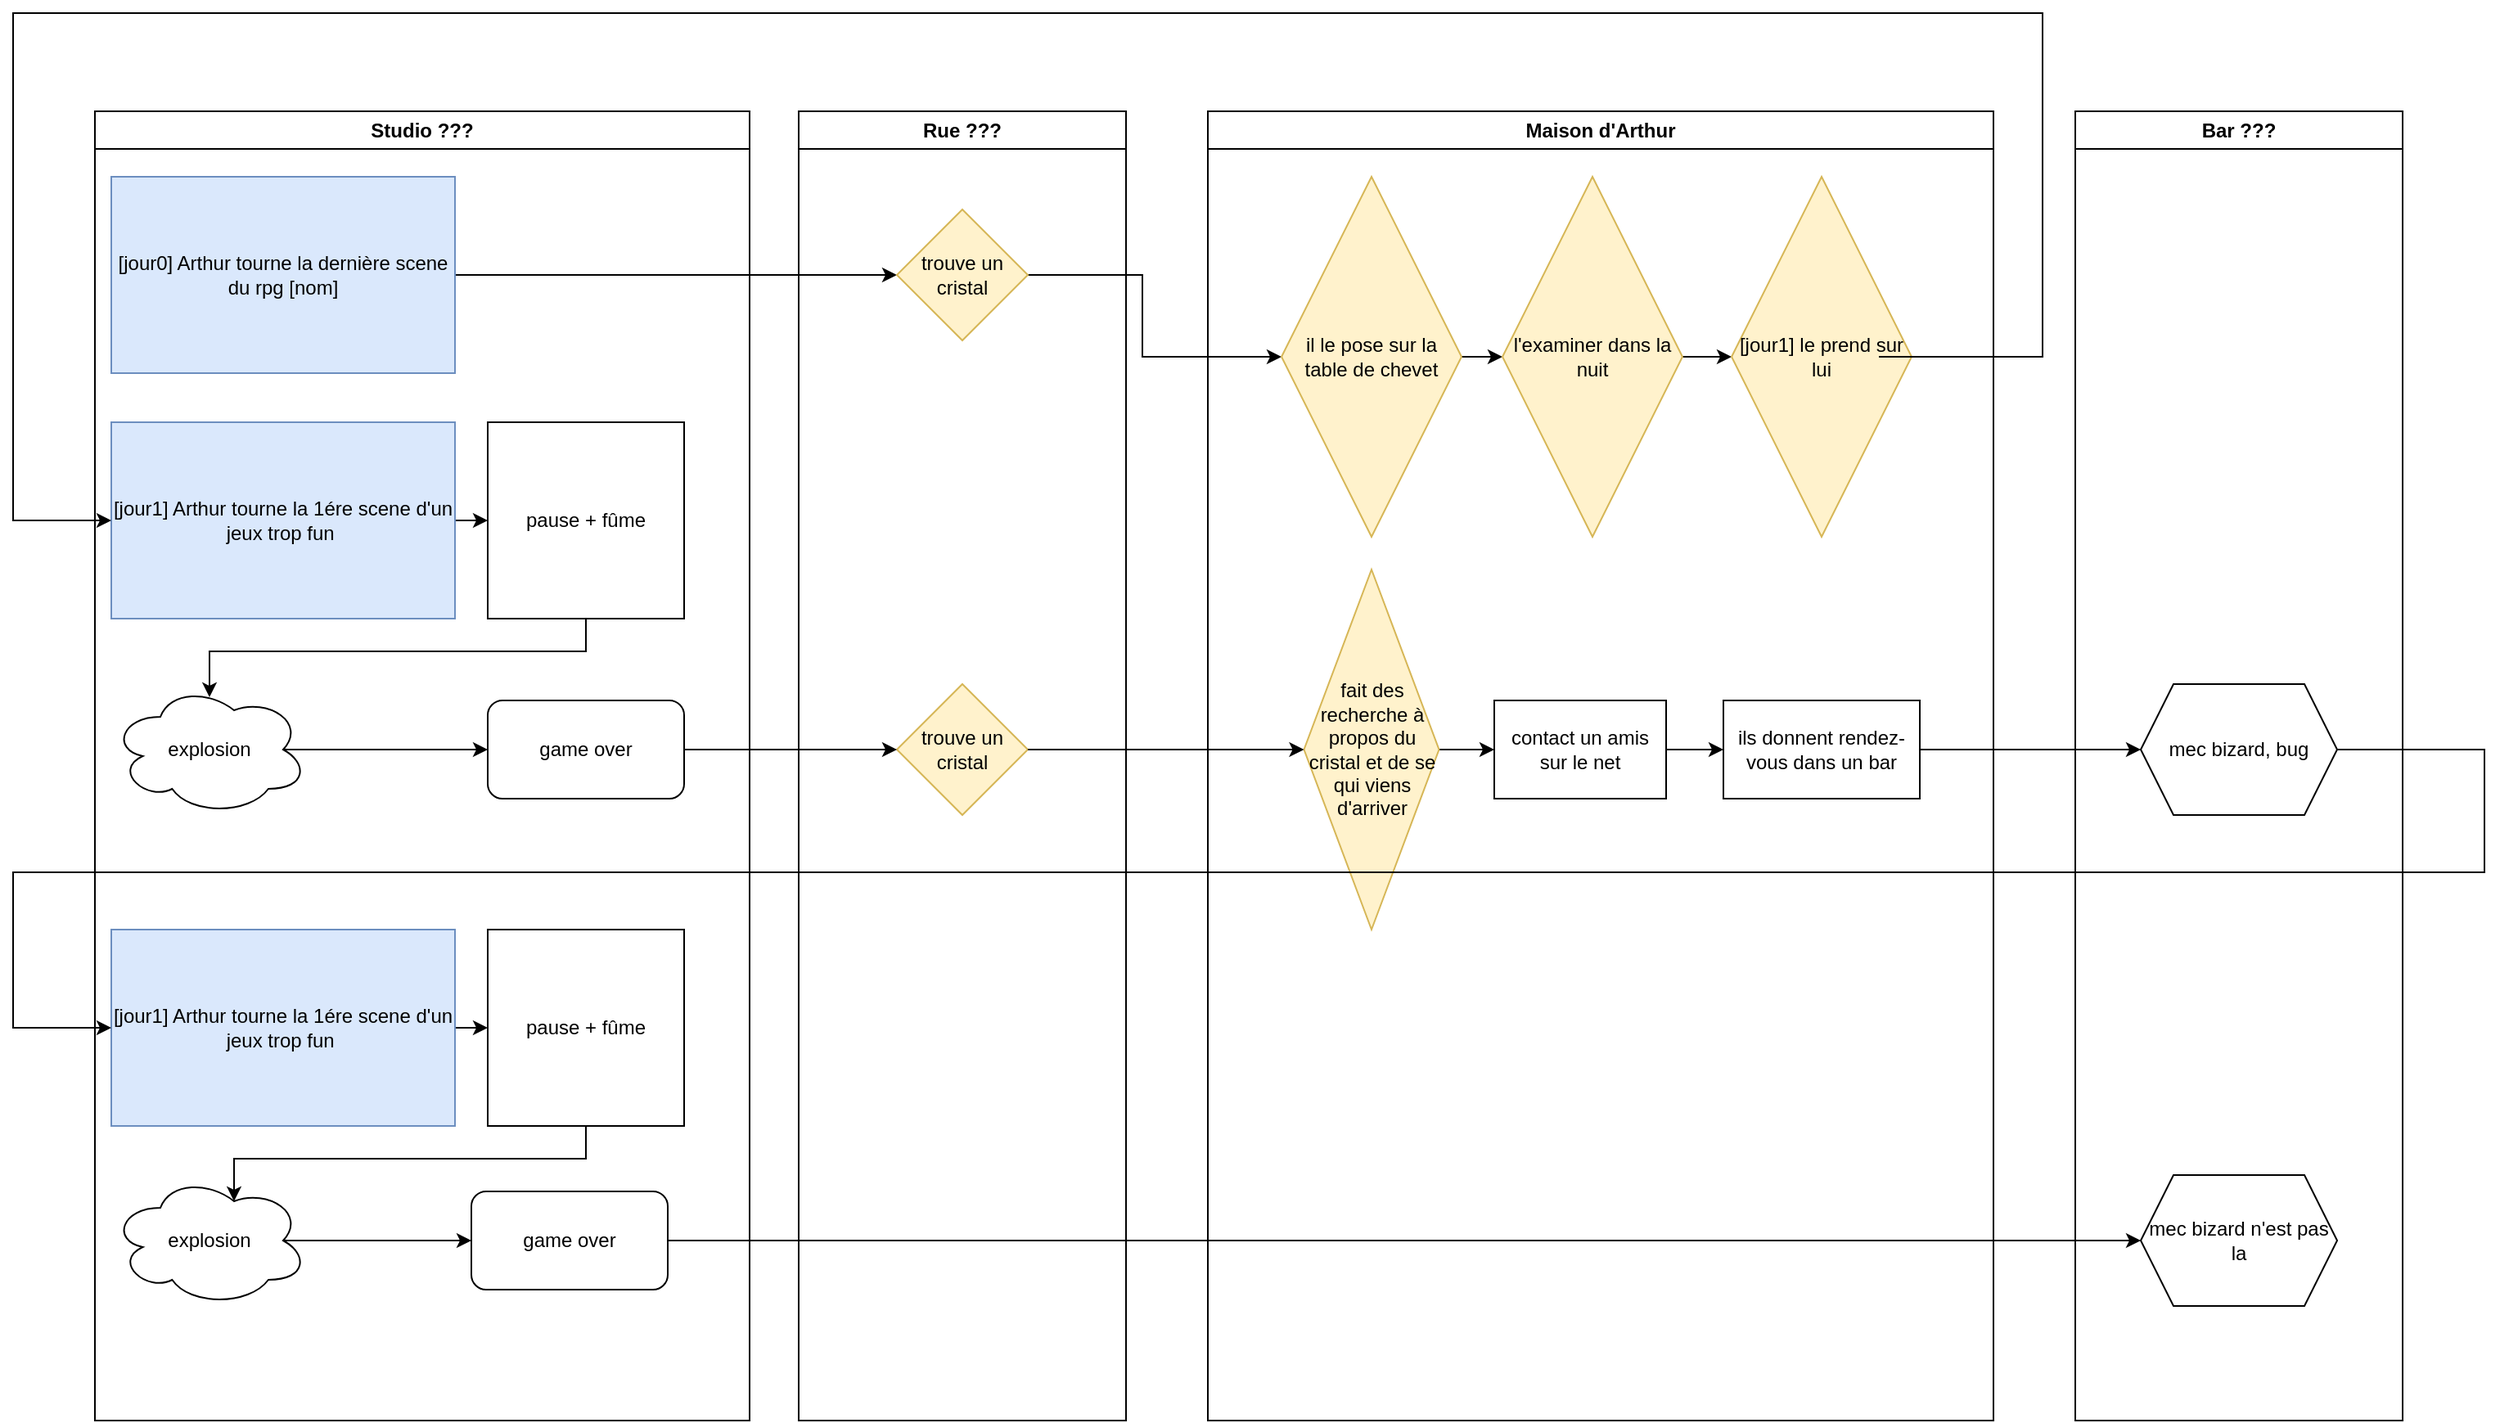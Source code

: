 <mxfile version="27.0.2">
  <diagram name="Page-1" id="0fQpdRSpl3urhg_21Qoy">
    <mxGraphModel dx="2239" dy="1264" grid="1" gridSize="10" guides="1" tooltips="1" connect="1" arrows="1" fold="1" page="1" pageScale="1" pageWidth="827" pageHeight="1169" math="0" shadow="0">
      <root>
        <mxCell id="0" />
        <mxCell id="1" parent="0" />
        <mxCell id="EfPrC7dd3aBU_dB0t7VK-15" style="edgeStyle=orthogonalEdgeStyle;rounded=0;orthogonalLoop=1;jettySize=auto;html=1;exitX=1;exitY=0.5;exitDx=0;exitDy=0;entryX=0;entryY=0.5;entryDx=0;entryDy=0;" edge="1" parent="1" source="EfPrC7dd3aBU_dB0t7VK-1" target="EfPrC7dd3aBU_dB0t7VK-2">
          <mxGeometry relative="1" as="geometry" />
        </mxCell>
        <mxCell id="EfPrC7dd3aBU_dB0t7VK-16" style="edgeStyle=orthogonalEdgeStyle;rounded=0;orthogonalLoop=1;jettySize=auto;html=1;exitX=1;exitY=0.5;exitDx=0;exitDy=0;entryX=0;entryY=0.5;entryDx=0;entryDy=0;" edge="1" parent="1" source="EfPrC7dd3aBU_dB0t7VK-2" target="EfPrC7dd3aBU_dB0t7VK-14">
          <mxGeometry relative="1" as="geometry">
            <Array as="points">
              <mxPoint x="600" y="200" />
              <mxPoint x="600" y="250" />
            </Array>
          </mxGeometry>
        </mxCell>
        <mxCell id="EfPrC7dd3aBU_dB0t7VK-8" value="Maison d&#39;Arthur" style="swimlane;whiteSpace=wrap;html=1;" vertex="1" parent="1">
          <mxGeometry x="640" y="100" width="480" height="800" as="geometry" />
        </mxCell>
        <mxCell id="EfPrC7dd3aBU_dB0t7VK-21" style="edgeStyle=orthogonalEdgeStyle;rounded=0;orthogonalLoop=1;jettySize=auto;html=1;exitX=1;exitY=0.5;exitDx=0;exitDy=0;entryX=0;entryY=0.5;entryDx=0;entryDy=0;" edge="1" parent="EfPrC7dd3aBU_dB0t7VK-8" source="EfPrC7dd3aBU_dB0t7VK-14" target="EfPrC7dd3aBU_dB0t7VK-20">
          <mxGeometry relative="1" as="geometry" />
        </mxCell>
        <mxCell id="EfPrC7dd3aBU_dB0t7VK-14" value="il le pose sur la table de chevet" style="rhombus;whiteSpace=wrap;html=1;fillColor=#fff2cc;strokeColor=#d6b656;" vertex="1" parent="EfPrC7dd3aBU_dB0t7VK-8">
          <mxGeometry x="45" y="40" width="110" height="220" as="geometry" />
        </mxCell>
        <mxCell id="EfPrC7dd3aBU_dB0t7VK-28" style="edgeStyle=orthogonalEdgeStyle;rounded=0;orthogonalLoop=1;jettySize=auto;html=1;exitX=1;exitY=0.5;exitDx=0;exitDy=0;entryX=0;entryY=0.5;entryDx=0;entryDy=0;" edge="1" parent="EfPrC7dd3aBU_dB0t7VK-8" source="EfPrC7dd3aBU_dB0t7VK-20" target="EfPrC7dd3aBU_dB0t7VK-27">
          <mxGeometry relative="1" as="geometry" />
        </mxCell>
        <mxCell id="EfPrC7dd3aBU_dB0t7VK-20" value="l&#39;examiner dans la nuit" style="rhombus;whiteSpace=wrap;html=1;fillColor=#fff2cc;strokeColor=#d6b656;" vertex="1" parent="EfPrC7dd3aBU_dB0t7VK-8">
          <mxGeometry x="180" y="40" width="110" height="220" as="geometry" />
        </mxCell>
        <mxCell id="EfPrC7dd3aBU_dB0t7VK-27" value="[jour1] le prend sur lui" style="rhombus;whiteSpace=wrap;html=1;fillColor=#fff2cc;strokeColor=#d6b656;" vertex="1" parent="EfPrC7dd3aBU_dB0t7VK-8">
          <mxGeometry x="320" y="40" width="110" height="220" as="geometry" />
        </mxCell>
        <mxCell id="EfPrC7dd3aBU_dB0t7VK-38" style="edgeStyle=orthogonalEdgeStyle;rounded=0;orthogonalLoop=1;jettySize=auto;html=1;exitX=1;exitY=0.5;exitDx=0;exitDy=0;entryX=0;entryY=0.5;entryDx=0;entryDy=0;" edge="1" parent="EfPrC7dd3aBU_dB0t7VK-8" source="EfPrC7dd3aBU_dB0t7VK-35" target="EfPrC7dd3aBU_dB0t7VK-37">
          <mxGeometry relative="1" as="geometry" />
        </mxCell>
        <mxCell id="EfPrC7dd3aBU_dB0t7VK-35" value="fait des recherche à propos du cristal et de se qui viens d&#39;arriver" style="rhombus;whiteSpace=wrap;html=1;fillColor=#fff2cc;strokeColor=#d6b656;" vertex="1" parent="EfPrC7dd3aBU_dB0t7VK-8">
          <mxGeometry x="58.75" y="280" width="82.5" height="220" as="geometry" />
        </mxCell>
        <mxCell id="EfPrC7dd3aBU_dB0t7VK-37" value="contact un amis sur le net" style="rounded=0;whiteSpace=wrap;html=1;" vertex="1" parent="EfPrC7dd3aBU_dB0t7VK-8">
          <mxGeometry x="175" y="360" width="105" height="60" as="geometry" />
        </mxCell>
        <mxCell id="EfPrC7dd3aBU_dB0t7VK-43" value="ils donnent rendez-vous dans un bar" style="rounded=0;whiteSpace=wrap;html=1;" vertex="1" parent="EfPrC7dd3aBU_dB0t7VK-8">
          <mxGeometry x="315" y="360" width="120" height="60" as="geometry" />
        </mxCell>
        <mxCell id="EfPrC7dd3aBU_dB0t7VK-44" style="edgeStyle=orthogonalEdgeStyle;rounded=0;orthogonalLoop=1;jettySize=auto;html=1;exitX=1;exitY=0.5;exitDx=0;exitDy=0;entryX=0;entryY=0.5;entryDx=0;entryDy=0;" edge="1" parent="EfPrC7dd3aBU_dB0t7VK-8" source="EfPrC7dd3aBU_dB0t7VK-37" target="EfPrC7dd3aBU_dB0t7VK-43">
          <mxGeometry relative="1" as="geometry" />
        </mxCell>
        <mxCell id="EfPrC7dd3aBU_dB0t7VK-9" value="Studio ???" style="swimlane;whiteSpace=wrap;html=1;" vertex="1" parent="1">
          <mxGeometry x="-40" y="100" width="400" height="800" as="geometry" />
        </mxCell>
        <mxCell id="EfPrC7dd3aBU_dB0t7VK-25" style="edgeStyle=orthogonalEdgeStyle;rounded=0;orthogonalLoop=1;jettySize=auto;html=1;exitX=1;exitY=0.5;exitDx=0;exitDy=0;entryX=0;entryY=0.5;entryDx=0;entryDy=0;" edge="1" parent="EfPrC7dd3aBU_dB0t7VK-9" source="EfPrC7dd3aBU_dB0t7VK-17" target="EfPrC7dd3aBU_dB0t7VK-24">
          <mxGeometry relative="1" as="geometry" />
        </mxCell>
        <mxCell id="EfPrC7dd3aBU_dB0t7VK-17" value="[jour1] Arthur tourne la 1ére scene d&#39;un jeux trop fun&amp;nbsp;" style="rounded=0;whiteSpace=wrap;html=1;fillColor=#dae8fc;strokeColor=#6c8ebf;" vertex="1" parent="EfPrC7dd3aBU_dB0t7VK-9">
          <mxGeometry x="10" y="190" width="210" height="120" as="geometry" />
        </mxCell>
        <mxCell id="EfPrC7dd3aBU_dB0t7VK-32" style="edgeStyle=orthogonalEdgeStyle;rounded=0;orthogonalLoop=1;jettySize=auto;html=1;exitX=0.875;exitY=0.5;exitDx=0;exitDy=0;exitPerimeter=0;entryX=0;entryY=0.5;entryDx=0;entryDy=0;" edge="1" parent="EfPrC7dd3aBU_dB0t7VK-9" source="EfPrC7dd3aBU_dB0t7VK-18" target="EfPrC7dd3aBU_dB0t7VK-31">
          <mxGeometry relative="1" as="geometry" />
        </mxCell>
        <mxCell id="EfPrC7dd3aBU_dB0t7VK-18" value="explosion" style="ellipse;shape=cloud;whiteSpace=wrap;html=1;" vertex="1" parent="EfPrC7dd3aBU_dB0t7VK-9">
          <mxGeometry x="10" y="350" width="120" height="80" as="geometry" />
        </mxCell>
        <mxCell id="EfPrC7dd3aBU_dB0t7VK-26" style="edgeStyle=orthogonalEdgeStyle;rounded=0;orthogonalLoop=1;jettySize=auto;html=1;exitX=0.5;exitY=1;exitDx=0;exitDy=0;entryX=0.5;entryY=0.1;entryDx=0;entryDy=0;entryPerimeter=0;" edge="1" parent="EfPrC7dd3aBU_dB0t7VK-9" source="EfPrC7dd3aBU_dB0t7VK-24" target="EfPrC7dd3aBU_dB0t7VK-18">
          <mxGeometry relative="1" as="geometry" />
        </mxCell>
        <mxCell id="EfPrC7dd3aBU_dB0t7VK-24" value="pause + fûme" style="rounded=0;whiteSpace=wrap;html=1;" vertex="1" parent="EfPrC7dd3aBU_dB0t7VK-9">
          <mxGeometry x="240" y="190" width="120" height="120" as="geometry" />
        </mxCell>
        <mxCell id="EfPrC7dd3aBU_dB0t7VK-1" value="[jour0] Arthur tourne la dernière scene du rpg [nom]" style="rounded=0;whiteSpace=wrap;html=1;fillColor=#dae8fc;strokeColor=#6c8ebf;" vertex="1" parent="EfPrC7dd3aBU_dB0t7VK-9">
          <mxGeometry x="10" y="40" width="210" height="120" as="geometry" />
        </mxCell>
        <mxCell id="EfPrC7dd3aBU_dB0t7VK-31" value="game over" style="rounded=1;whiteSpace=wrap;html=1;" vertex="1" parent="EfPrC7dd3aBU_dB0t7VK-9">
          <mxGeometry x="240" y="360" width="120" height="60" as="geometry" />
        </mxCell>
        <mxCell id="EfPrC7dd3aBU_dB0t7VK-48" style="edgeStyle=orthogonalEdgeStyle;rounded=0;orthogonalLoop=1;jettySize=auto;html=1;exitX=1;exitY=0.5;exitDx=0;exitDy=0;entryX=0;entryY=0.5;entryDx=0;entryDy=0;" edge="1" parent="EfPrC7dd3aBU_dB0t7VK-9" source="EfPrC7dd3aBU_dB0t7VK-42" target="EfPrC7dd3aBU_dB0t7VK-47">
          <mxGeometry relative="1" as="geometry" />
        </mxCell>
        <mxCell id="EfPrC7dd3aBU_dB0t7VK-42" value="[jour1] Arthur tourne la 1ére scene d&#39;un jeux trop fun&amp;nbsp;" style="rounded=0;whiteSpace=wrap;html=1;fillColor=#dae8fc;strokeColor=#6c8ebf;" vertex="1" parent="EfPrC7dd3aBU_dB0t7VK-9">
          <mxGeometry x="10" y="500" width="210" height="120" as="geometry" />
        </mxCell>
        <mxCell id="EfPrC7dd3aBU_dB0t7VK-47" value="pause + fûme" style="rounded=0;whiteSpace=wrap;html=1;" vertex="1" parent="EfPrC7dd3aBU_dB0t7VK-9">
          <mxGeometry x="240" y="500" width="120" height="120" as="geometry" />
        </mxCell>
        <mxCell id="EfPrC7dd3aBU_dB0t7VK-52" style="edgeStyle=orthogonalEdgeStyle;rounded=0;orthogonalLoop=1;jettySize=auto;html=1;exitX=0.875;exitY=0.5;exitDx=0;exitDy=0;exitPerimeter=0;entryX=0;entryY=0.5;entryDx=0;entryDy=0;" edge="1" parent="EfPrC7dd3aBU_dB0t7VK-9" source="EfPrC7dd3aBU_dB0t7VK-49" target="EfPrC7dd3aBU_dB0t7VK-51">
          <mxGeometry relative="1" as="geometry" />
        </mxCell>
        <mxCell id="EfPrC7dd3aBU_dB0t7VK-49" value="explosion" style="ellipse;shape=cloud;whiteSpace=wrap;html=1;" vertex="1" parent="EfPrC7dd3aBU_dB0t7VK-9">
          <mxGeometry x="10" y="650" width="120" height="80" as="geometry" />
        </mxCell>
        <mxCell id="EfPrC7dd3aBU_dB0t7VK-50" style="edgeStyle=orthogonalEdgeStyle;rounded=0;orthogonalLoop=1;jettySize=auto;html=1;exitX=0.5;exitY=1;exitDx=0;exitDy=0;entryX=0.625;entryY=0.2;entryDx=0;entryDy=0;entryPerimeter=0;" edge="1" parent="EfPrC7dd3aBU_dB0t7VK-9" source="EfPrC7dd3aBU_dB0t7VK-47" target="EfPrC7dd3aBU_dB0t7VK-49">
          <mxGeometry relative="1" as="geometry">
            <Array as="points">
              <mxPoint x="300" y="640" />
              <mxPoint x="85" y="640" />
            </Array>
          </mxGeometry>
        </mxCell>
        <mxCell id="EfPrC7dd3aBU_dB0t7VK-51" value="game over" style="rounded=1;whiteSpace=wrap;html=1;" vertex="1" parent="EfPrC7dd3aBU_dB0t7VK-9">
          <mxGeometry x="230" y="660" width="120" height="60" as="geometry" />
        </mxCell>
        <mxCell id="EfPrC7dd3aBU_dB0t7VK-22" style="edgeStyle=orthogonalEdgeStyle;rounded=0;orthogonalLoop=1;jettySize=auto;html=1;entryX=0;entryY=0.5;entryDx=0;entryDy=0;" edge="1" parent="1" target="EfPrC7dd3aBU_dB0t7VK-17">
          <mxGeometry relative="1" as="geometry">
            <mxPoint x="1050" y="250" as="sourcePoint" />
            <Array as="points">
              <mxPoint x="1150" y="250" />
              <mxPoint x="1150" y="40" />
              <mxPoint x="-90" y="40" />
              <mxPoint x="-90" y="350" />
            </Array>
          </mxGeometry>
        </mxCell>
        <mxCell id="EfPrC7dd3aBU_dB0t7VK-23" value="Rue ???" style="swimlane;whiteSpace=wrap;html=1;" vertex="1" parent="1">
          <mxGeometry x="390" y="100" width="200" height="800" as="geometry" />
        </mxCell>
        <mxCell id="EfPrC7dd3aBU_dB0t7VK-2" value="trouve un cristal" style="rhombus;whiteSpace=wrap;html=1;fillColor=#fff2cc;strokeColor=#d6b656;" vertex="1" parent="EfPrC7dd3aBU_dB0t7VK-23">
          <mxGeometry x="60" y="60" width="80" height="80" as="geometry" />
        </mxCell>
        <mxCell id="EfPrC7dd3aBU_dB0t7VK-29" value="trouve un cristal" style="rhombus;whiteSpace=wrap;html=1;fillColor=#fff2cc;strokeColor=#d6b656;" vertex="1" parent="EfPrC7dd3aBU_dB0t7VK-23">
          <mxGeometry x="60" y="350" width="80" height="80" as="geometry" />
        </mxCell>
        <mxCell id="EfPrC7dd3aBU_dB0t7VK-33" style="edgeStyle=orthogonalEdgeStyle;rounded=0;orthogonalLoop=1;jettySize=auto;html=1;exitX=1;exitY=0.5;exitDx=0;exitDy=0;entryX=0;entryY=0.5;entryDx=0;entryDy=0;" edge="1" parent="1" source="EfPrC7dd3aBU_dB0t7VK-31" target="EfPrC7dd3aBU_dB0t7VK-29">
          <mxGeometry relative="1" as="geometry" />
        </mxCell>
        <mxCell id="EfPrC7dd3aBU_dB0t7VK-36" style="edgeStyle=orthogonalEdgeStyle;rounded=0;orthogonalLoop=1;jettySize=auto;html=1;exitX=1;exitY=0.5;exitDx=0;exitDy=0;entryX=0;entryY=0.5;entryDx=0;entryDy=0;" edge="1" parent="1" source="EfPrC7dd3aBU_dB0t7VK-29" target="EfPrC7dd3aBU_dB0t7VK-35">
          <mxGeometry relative="1" as="geometry" />
        </mxCell>
        <mxCell id="EfPrC7dd3aBU_dB0t7VK-39" value="Bar ???" style="swimlane;whiteSpace=wrap;html=1;" vertex="1" parent="1">
          <mxGeometry x="1170" y="100" width="200" height="800" as="geometry" />
        </mxCell>
        <mxCell id="EfPrC7dd3aBU_dB0t7VK-40" value="mec bizard, bug" style="shape=hexagon;perimeter=hexagonPerimeter2;whiteSpace=wrap;html=1;fixedSize=1;" vertex="1" parent="EfPrC7dd3aBU_dB0t7VK-39">
          <mxGeometry x="40" y="350" width="120" height="80" as="geometry" />
        </mxCell>
        <mxCell id="EfPrC7dd3aBU_dB0t7VK-53" value="mec bizard n&#39;est pas la" style="shape=hexagon;perimeter=hexagonPerimeter2;whiteSpace=wrap;html=1;fixedSize=1;" vertex="1" parent="EfPrC7dd3aBU_dB0t7VK-39">
          <mxGeometry x="40" y="650" width="120" height="80" as="geometry" />
        </mxCell>
        <mxCell id="EfPrC7dd3aBU_dB0t7VK-45" style="edgeStyle=orthogonalEdgeStyle;rounded=0;orthogonalLoop=1;jettySize=auto;html=1;exitX=1;exitY=0.5;exitDx=0;exitDy=0;entryX=0;entryY=0.5;entryDx=0;entryDy=0;" edge="1" parent="1" source="EfPrC7dd3aBU_dB0t7VK-43" target="EfPrC7dd3aBU_dB0t7VK-40">
          <mxGeometry relative="1" as="geometry" />
        </mxCell>
        <mxCell id="EfPrC7dd3aBU_dB0t7VK-46" style="edgeStyle=orthogonalEdgeStyle;rounded=0;orthogonalLoop=1;jettySize=auto;html=1;exitX=1;exitY=0.5;exitDx=0;exitDy=0;entryX=0;entryY=0.5;entryDx=0;entryDy=0;" edge="1" parent="1" source="EfPrC7dd3aBU_dB0t7VK-40" target="EfPrC7dd3aBU_dB0t7VK-42">
          <mxGeometry relative="1" as="geometry">
            <Array as="points">
              <mxPoint x="1420" y="490" />
              <mxPoint x="1420" y="565" />
              <mxPoint x="-90" y="565" />
              <mxPoint x="-90" y="660" />
            </Array>
          </mxGeometry>
        </mxCell>
        <mxCell id="EfPrC7dd3aBU_dB0t7VK-54" style="edgeStyle=orthogonalEdgeStyle;rounded=0;orthogonalLoop=1;jettySize=auto;html=1;exitX=1;exitY=0.5;exitDx=0;exitDy=0;entryX=0;entryY=0.5;entryDx=0;entryDy=0;" edge="1" parent="1" source="EfPrC7dd3aBU_dB0t7VK-51" target="EfPrC7dd3aBU_dB0t7VK-53">
          <mxGeometry relative="1" as="geometry">
            <mxPoint x="1190" y="780" as="targetPoint" />
          </mxGeometry>
        </mxCell>
      </root>
    </mxGraphModel>
  </diagram>
</mxfile>
